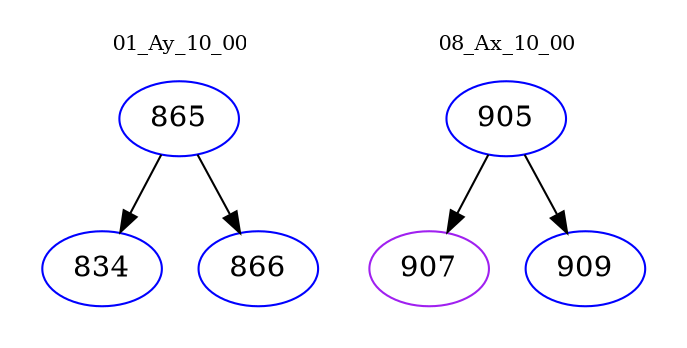 digraph{
subgraph cluster_0 {
color = white
label = "01_Ay_10_00";
fontsize=10;
T0_865 [label="865", color="blue"]
T0_865 -> T0_834 [color="black"]
T0_834 [label="834", color="blue"]
T0_865 -> T0_866 [color="black"]
T0_866 [label="866", color="blue"]
}
subgraph cluster_1 {
color = white
label = "08_Ax_10_00";
fontsize=10;
T1_905 [label="905", color="blue"]
T1_905 -> T1_907 [color="black"]
T1_907 [label="907", color="purple"]
T1_905 -> T1_909 [color="black"]
T1_909 [label="909", color="blue"]
}
}
